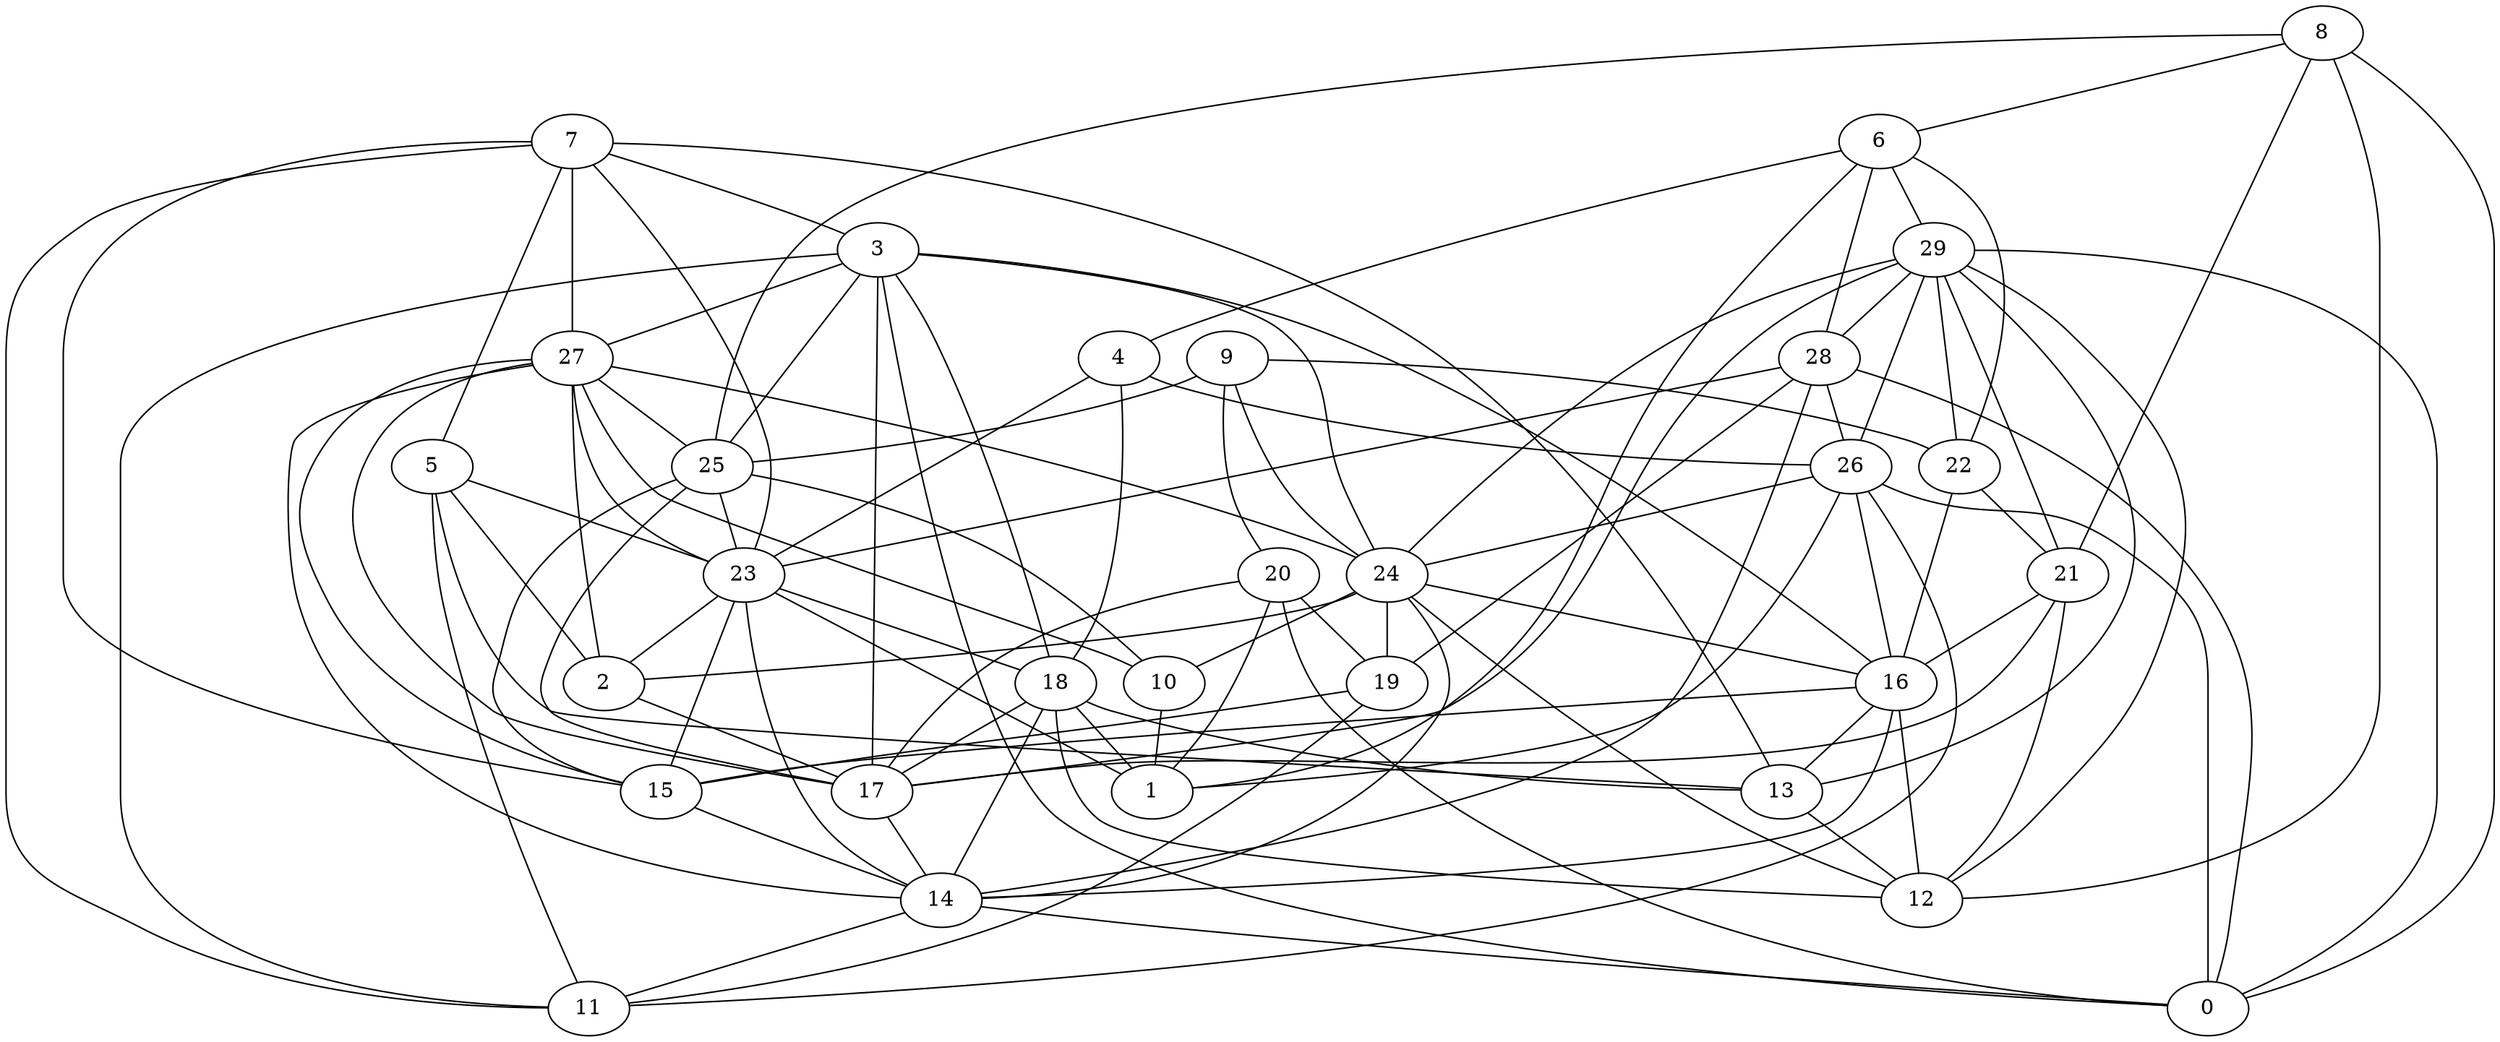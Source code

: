 digraph GG_graph {

subgraph G_graph {
edge [color = black]
"9" -> "22" [dir = none]
"9" -> "20" [dir = none]
"9" -> "24" [dir = none]
"9" -> "25" [dir = none]
"24" -> "16" [dir = none]
"24" -> "12" [dir = none]
"24" -> "10" [dir = none]
"24" -> "19" [dir = none]
"18" -> "12" [dir = none]
"18" -> "13" [dir = none]
"26" -> "24" [dir = none]
"26" -> "1" [dir = none]
"19" -> "15" [dir = none]
"19" -> "11" [dir = none]
"20" -> "1" [dir = none]
"28" -> "19" [dir = none]
"28" -> "14" [dir = none]
"7" -> "13" [dir = none]
"7" -> "3" [dir = none]
"7" -> "5" [dir = none]
"7" -> "15" [dir = none]
"7" -> "27" [dir = none]
"10" -> "1" [dir = none]
"27" -> "17" [dir = none]
"27" -> "23" [dir = none]
"27" -> "14" [dir = none]
"27" -> "15" [dir = none]
"27" -> "24" [dir = none]
"27" -> "25" [dir = none]
"27" -> "2" [dir = none]
"29" -> "26" [dir = none]
"29" -> "0" [dir = none]
"29" -> "21" [dir = none]
"29" -> "24" [dir = none]
"29" -> "17" [dir = none]
"29" -> "13" [dir = none]
"29" -> "12" [dir = none]
"29" -> "22" [dir = none]
"6" -> "28" [dir = none]
"6" -> "29" [dir = none]
"6" -> "4" [dir = none]
"3" -> "27" [dir = none]
"3" -> "17" [dir = none]
"3" -> "11" [dir = none]
"3" -> "0" [dir = none]
"16" -> "15" [dir = none]
"4" -> "26" [dir = none]
"4" -> "23" [dir = none]
"25" -> "23" [dir = none]
"21" -> "17" [dir = none]
"23" -> "2" [dir = none]
"23" -> "1" [dir = none]
"23" -> "15" [dir = none]
"8" -> "0" [dir = none]
"8" -> "25" [dir = none]
"5" -> "2" [dir = none]
"5" -> "11" [dir = none]
"5" -> "23" [dir = none]
"14" -> "0" [dir = none]
"8" -> "21" [dir = none]
"18" -> "1" [dir = none]
"6" -> "22" [dir = none]
"25" -> "15" [dir = none]
"4" -> "18" [dir = none]
"3" -> "24" [dir = none]
"8" -> "6" [dir = none]
"5" -> "13" [dir = none]
"16" -> "13" [dir = none]
"26" -> "16" [dir = none]
"3" -> "16" [dir = none]
"29" -> "28" [dir = none]
"17" -> "14" [dir = none]
"27" -> "10" [dir = none]
"3" -> "25" [dir = none]
"8" -> "12" [dir = none]
"21" -> "12" [dir = none]
"26" -> "11" [dir = none]
"22" -> "16" [dir = none]
"25" -> "10" [dir = none]
"2" -> "17" [dir = none]
"24" -> "14" [dir = none]
"21" -> "16" [dir = none]
"28" -> "26" [dir = none]
"7" -> "11" [dir = none]
"23" -> "14" [dir = none]
"16" -> "14" [dir = none]
"24" -> "2" [dir = none]
"28" -> "23" [dir = none]
"23" -> "18" [dir = none]
"20" -> "17" [dir = none]
"26" -> "0" [dir = none]
"13" -> "12" [dir = none]
"14" -> "11" [dir = none]
"28" -> "0" [dir = none]
"22" -> "21" [dir = none]
"6" -> "1" [dir = none]
"18" -> "17" [dir = none]
"20" -> "0" [dir = none]
"15" -> "14" [dir = none]
"3" -> "18" [dir = none]
"16" -> "12" [dir = none]
"7" -> "23" [dir = none]
"18" -> "14" [dir = none]
"20" -> "19" [dir = none]
"25" -> "17" [dir = none]
}

}
